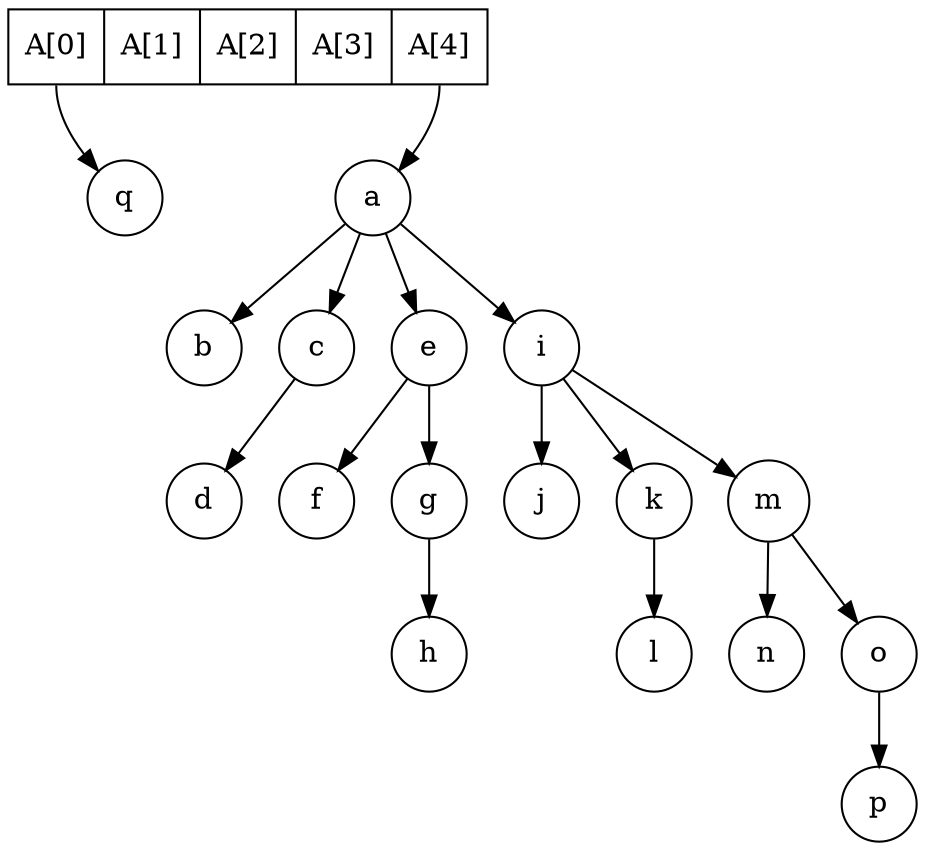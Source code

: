 digraph G{
	node[shape=circle]
	a[shape=record, label="<a0>A[0]|<a1>A[1]|<a2>A[2]|<a3>A[3]|<a4>A[4]"];	
	tq[label="q"];
	ta[label="a"];
	tab[label="b"];
	tac[label="c"];
	tacd[label="d"];
	tac->tacd;
	tae[label="e"];
	taef[label="f"];
	taeg[label="g"];
	taegh[label="h"];
	taeg->taegh;
	{rank=same taef->taeg[style=invis]}
	tae->taef;
	tae->taeg;
	tai[label="i"];
	taij[label="j"];
	taik[label="k"];
	taikl[label="l"];
	taik->taikl;
	taim[label="m"];
	taimn[label="n"];
	taimo[label="o"];
	taimop[label="p"];
	taimo->taimop;
	{rank=same taimn->taimo[style=invis]}
	taim->taimn;
	taim->taimo;
	{rank=same taij->taik->taim[style=invis]}
	tai->taij;
	tai->taik;
	tai->taim;
	{rank=same tab->tac->tae->tai[style=invis]}
	ta->tab;
	ta->tac;
	ta->tae;
	ta->tai;
	{rank=same tq->ta[style=invis]}
	a:a0->tq;
	a:a4->ta;
}